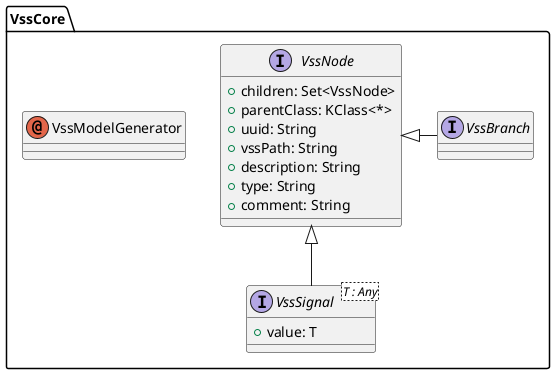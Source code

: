 @startuml
'https://plantuml.com/class-diagram

!startsub VssCore
package VssCore {
    VssNode <|- VssBranch
    VssNode <|-- VssSignal

    annotation VssModelGenerator

    interface VssNode {
        + children: Set<VssNode>
        + parentClass: KClass<*>
        + uuid: String
        + vssPath: String
        + description: String
        + type: String
        + comment: String
    }

    interface VssBranch

    interface VssSignal<T : Any> {
        + value: T
    }
}

!endsub

@enduml
